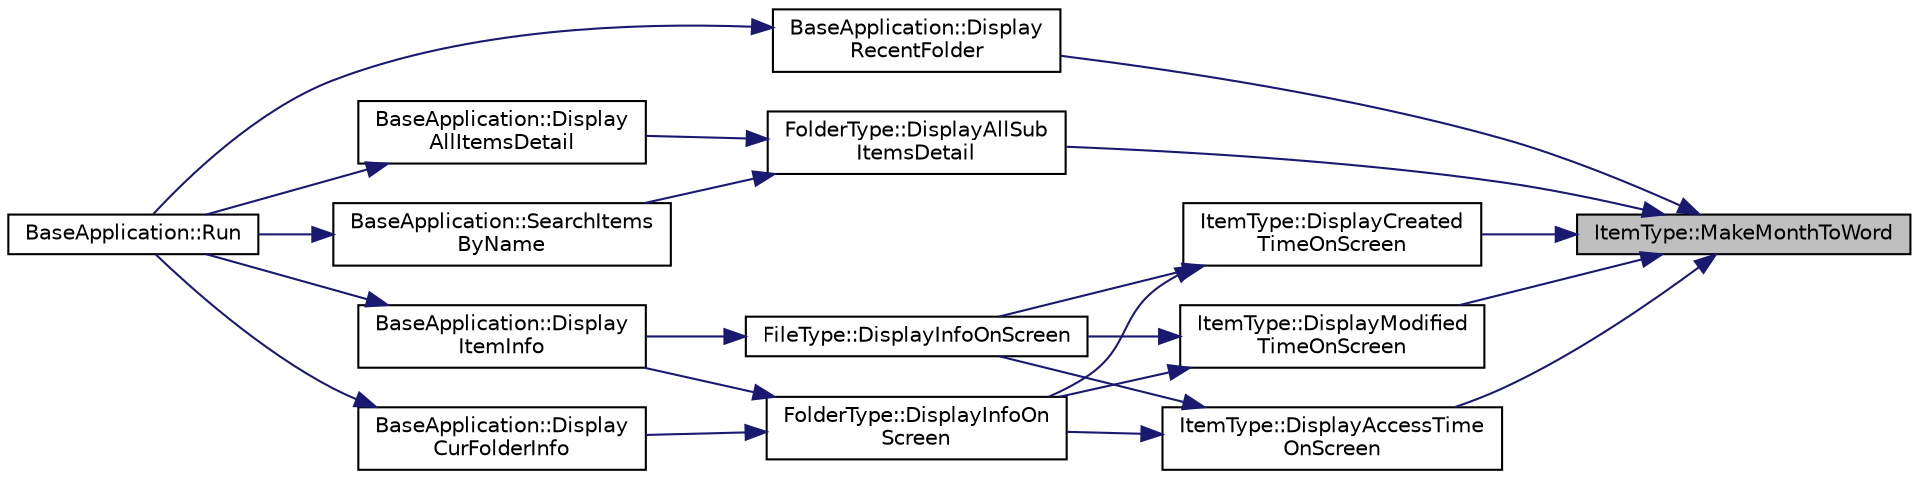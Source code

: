 digraph "ItemType::MakeMonthToWord"
{
 // LATEX_PDF_SIZE
  edge [fontname="Helvetica",fontsize="10",labelfontname="Helvetica",labelfontsize="10"];
  node [fontname="Helvetica",fontsize="10",shape=record];
  rankdir="RL";
  Node156 [label="ItemType::MakeMonthToWord",height=0.2,width=0.4,color="black", fillcolor="grey75", style="filled", fontcolor="black",tooltip="generate Month \"mm\" to word"];
  Node156 -> Node157 [dir="back",color="midnightblue",fontsize="10",style="solid",fontname="Helvetica"];
  Node157 [label="BaseApplication::Display\lRecentFolder",height=0.2,width=0.4,color="black", fillcolor="white", style="filled",URL="$class_base_application.html#aa8b6da17221d1e02badc423e7f7c6ee5",tooltip="Display the Recent Item on Screen."];
  Node157 -> Node158 [dir="back",color="midnightblue",fontsize="10",style="solid",fontname="Helvetica"];
  Node158 [label="BaseApplication::Run",height=0.2,width=0.4,color="black", fillcolor="white", style="filled",URL="$class_base_application.html#a8f2ce8add401a3b537f041df9f7ef978",tooltip="Program driver."];
  Node156 -> Node159 [dir="back",color="midnightblue",fontsize="10",style="solid",fontname="Helvetica"];
  Node159 [label="FolderType::DisplayAllSub\lItemsDetail",height=0.2,width=0.4,color="black", fillcolor="white", style="filled",URL="$class_folder_type.html#a6c99cb4ce18913d353de018761054ada",tooltip="Display the Current Folder's SubFolder List on Screen. @detail if there is no sub folders return;."];
  Node159 -> Node160 [dir="back",color="midnightblue",fontsize="10",style="solid",fontname="Helvetica"];
  Node160 [label="BaseApplication::SearchItems\lByName",height=0.2,width=0.4,color="black", fillcolor="white", style="filled",URL="$class_base_application.html#a151a0f325cc865e21364723891f82a7a",tooltip="Retrieve and Display all Items that contain the keword in all child path."];
  Node160 -> Node158 [dir="back",color="midnightblue",fontsize="10",style="solid",fontname="Helvetica"];
  Node159 -> Node161 [dir="back",color="midnightblue",fontsize="10",style="solid",fontname="Helvetica"];
  Node161 [label="BaseApplication::Display\lAllItemsDetail",height=0.2,width=0.4,color="black", fillcolor="white", style="filled",URL="$class_base_application.html#a55b0eb56ea6be6dcb4e89737e584c95c",tooltip="Display the Current Folder's SubItem List of info on Screen. @detail operation ls a."];
  Node161 -> Node158 [dir="back",color="midnightblue",fontsize="10",style="solid",fontname="Helvetica"];
  Node156 -> Node162 [dir="back",color="midnightblue",fontsize="10",style="solid",fontname="Helvetica"];
  Node162 [label="ItemType::DisplayCreated\lTimeOnScreen",height=0.2,width=0.4,color="black", fillcolor="white", style="filled",URL="$class_item_type.html#aad2a741c6c1bf7560439be835835467a",tooltip="Display Item Created Time on screen."];
  Node162 -> Node163 [dir="back",color="midnightblue",fontsize="10",style="solid",fontname="Helvetica"];
  Node163 [label="FileType::DisplayInfoOnScreen",height=0.2,width=0.4,color="black", fillcolor="white", style="filled",URL="$class_file_type.html#a0cb789c731bc317db67ff5e8b604a61b",tooltip="Display file Info on screen."];
  Node163 -> Node164 [dir="back",color="midnightblue",fontsize="10",style="solid",fontname="Helvetica"];
  Node164 [label="BaseApplication::Display\lItemInfo",height=0.2,width=0.4,color="black", fillcolor="white", style="filled",URL="$class_base_application.html#a8a64db7c6a721e65f4736b0fb3f0414e",tooltip="Display the Current Item Information which is in currentfolder on Screen. @detail operation info [Val..."];
  Node164 -> Node158 [dir="back",color="midnightblue",fontsize="10",style="solid",fontname="Helvetica"];
  Node162 -> Node165 [dir="back",color="midnightblue",fontsize="10",style="solid",fontname="Helvetica"];
  Node165 [label="FolderType::DisplayInfoOn\lScreen",height=0.2,width=0.4,color="black", fillcolor="white", style="filled",URL="$class_folder_type.html#a85827a860398d67cfd077cf6c82273c1",tooltip="Display Folder Info on screen."];
  Node165 -> Node164 [dir="back",color="midnightblue",fontsize="10",style="solid",fontname="Helvetica"];
  Node165 -> Node166 [dir="back",color="midnightblue",fontsize="10",style="solid",fontname="Helvetica"];
  Node166 [label="BaseApplication::Display\lCurFolderInfo",height=0.2,width=0.4,color="black", fillcolor="white", style="filled",URL="$class_base_application.html#ab148ad93c31b69939c8b8f628fe65eb2",tooltip="Display the Current Folder Information on Screen."];
  Node166 -> Node158 [dir="back",color="midnightblue",fontsize="10",style="solid",fontname="Helvetica"];
  Node156 -> Node167 [dir="back",color="midnightblue",fontsize="10",style="solid",fontname="Helvetica"];
  Node167 [label="ItemType::DisplayModified\lTimeOnScreen",height=0.2,width=0.4,color="black", fillcolor="white", style="filled",URL="$class_item_type.html#ad860b88413f013c854e176738742a49d",tooltip="Display Item Modified Time on screen."];
  Node167 -> Node163 [dir="back",color="midnightblue",fontsize="10",style="solid",fontname="Helvetica"];
  Node167 -> Node165 [dir="back",color="midnightblue",fontsize="10",style="solid",fontname="Helvetica"];
  Node156 -> Node168 [dir="back",color="midnightblue",fontsize="10",style="solid",fontname="Helvetica"];
  Node168 [label="ItemType::DisplayAccessTime\lOnScreen",height=0.2,width=0.4,color="black", fillcolor="white", style="filled",URL="$class_item_type.html#a1c5dd730d0501cc0e232f1f24493f59f",tooltip="Display Item Access Time on screen."];
  Node168 -> Node163 [dir="back",color="midnightblue",fontsize="10",style="solid",fontname="Helvetica"];
  Node168 -> Node165 [dir="back",color="midnightblue",fontsize="10",style="solid",fontname="Helvetica"];
}
